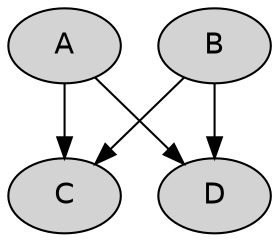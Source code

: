 digraph G
{
    node [style="filled", fontname="Helvetica"];

    A;
    B;
    C;
    D;

    A -> C;
    A -> D;
    B -> C;
    B -> D;
}
